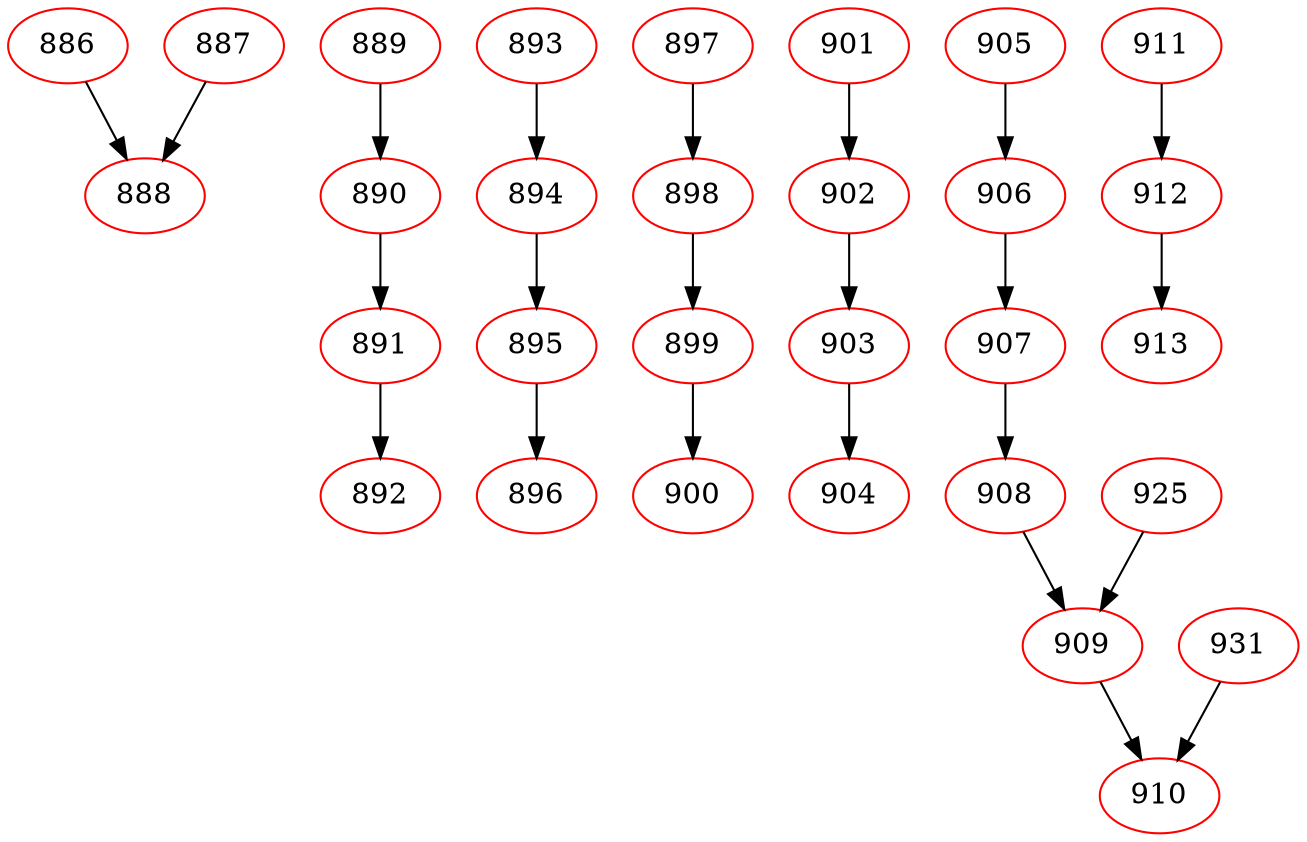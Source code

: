 digraph BCHNG { 
{
886 [color=red ];

887 [color=red ];

888 [color=red ];

889 [color=red ];

890 [color=red ];

891 [color=red ];

892 [color=red ];

893 [color=red ];

894 [color=red ];

895 [color=red ];

896 [color=red ];

897 [color=red ];

898 [color=red ];

899 [color=red ];

900 [color=red ];

901 [color=red ];

902 [color=red ];

903 [color=red ];

904 [color=red ];

905 [color=red ];

906 [color=red ];

907 [color=red ];

908 [color=red ];

909 [color=red ];

910 [color=red ];

911 [color=red ];

912 [color=red ];

913 [color=red ];

925 [color=red ];

931 [color=red ];
886 -> 888
887 -> 888
889 -> 890
890 -> 891
891 -> 892
893 -> 894
894 -> 895
895 -> 896
897 -> 898
898 -> 899
899 -> 900
901 -> 902
902 -> 903
903 -> 904
905 -> 906
906 -> 907
907 -> 908
925 -> 909
908 -> 909
931 -> 910
909 -> 910
911 -> 912
912 -> 913

}

}